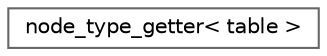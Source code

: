 digraph "Graphical Class Hierarchy"
{
 // LATEX_PDF_SIZE
  bgcolor="transparent";
  edge [fontname=Helvetica,fontsize=10,labelfontname=Helvetica,labelfontsize=10];
  node [fontname=Helvetica,fontsize=10,shape=box,height=0.2,width=0.4];
  rankdir="LR";
  Node0 [id="Node000000",label="node_type_getter\< table \>",height=0.2,width=0.4,color="grey40", fillcolor="white", style="filled",URL="$structnode__type__getter_3_01table_01_4.html",tooltip=" "];
}
